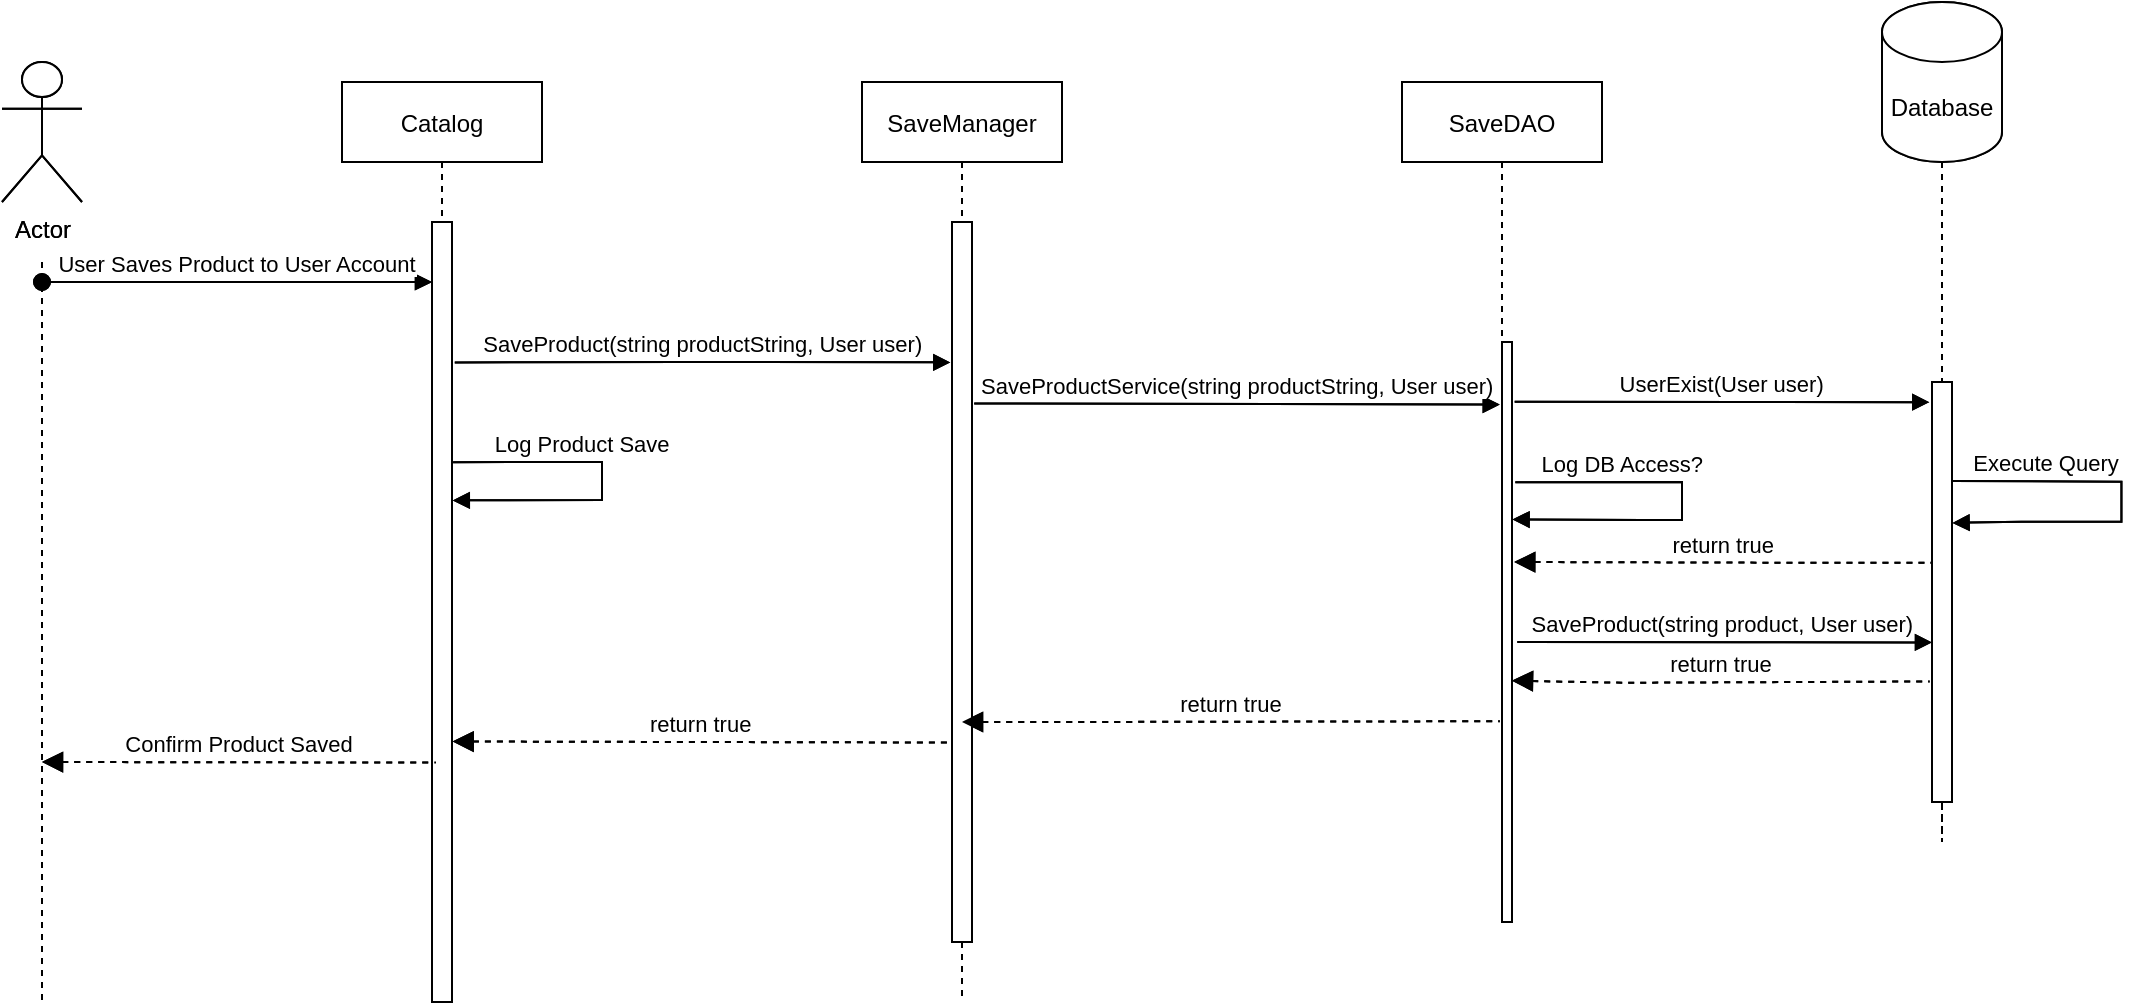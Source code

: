 <mxfile version="14.5.1" type="device" pages="2"><diagram id="v_J-Bb-Z0QSCmKkFkCC1" name="Version 1"><mxGraphModel dx="1024" dy="571" grid="1" gridSize="10" guides="1" tooltips="1" connect="1" arrows="1" fold="1" page="1" pageScale="1" pageWidth="850" pageHeight="1100" math="0" shadow="0"><root><mxCell id="X9KqBXGUeROAEQmSyv1p-0"/><mxCell id="X9KqBXGUeROAEQmSyv1p-1" parent="X9KqBXGUeROAEQmSyv1p-0"/><mxCell id="_4w80u86WEWLQpYJ4tpN-0" value="Catalog" style="shape=umlLifeline;perimeter=lifelinePerimeter;container=1;collapsible=0;recursiveResize=0;rounded=0;shadow=0;strokeWidth=1;" parent="X9KqBXGUeROAEQmSyv1p-1" vertex="1"><mxGeometry x="190" y="80" width="100" height="460" as="geometry"/></mxCell><mxCell id="_4w80u86WEWLQpYJ4tpN-1" value="" style="points=[];perimeter=orthogonalPerimeter;rounded=0;shadow=0;strokeWidth=1;" parent="_4w80u86WEWLQpYJ4tpN-0" vertex="1"><mxGeometry x="45" y="70" width="10" height="390" as="geometry"/></mxCell><mxCell id="_4w80u86WEWLQpYJ4tpN-2" value="User Saves Product to User Account" style="verticalAlign=bottom;startArrow=oval;endArrow=block;startSize=8;shadow=0;strokeWidth=1;" parent="_4w80u86WEWLQpYJ4tpN-0" target="_4w80u86WEWLQpYJ4tpN-1" edge="1"><mxGeometry relative="1" as="geometry"><mxPoint x="-150" y="100" as="sourcePoint"/></mxGeometry></mxCell><mxCell id="_4w80u86WEWLQpYJ4tpN-4" value="SaveManager" style="shape=umlLifeline;perimeter=lifelinePerimeter;container=1;collapsible=0;recursiveResize=0;rounded=0;shadow=0;strokeWidth=1;" parent="X9KqBXGUeROAEQmSyv1p-1" vertex="1"><mxGeometry x="450" y="80" width="100" height="460" as="geometry"/></mxCell><mxCell id="_4w80u86WEWLQpYJ4tpN-5" value="" style="points=[];perimeter=orthogonalPerimeter;rounded=0;shadow=0;strokeWidth=1;" parent="_4w80u86WEWLQpYJ4tpN-4" vertex="1"><mxGeometry x="45" y="70" width="10" height="360" as="geometry"/></mxCell><mxCell id="_4w80u86WEWLQpYJ4tpN-6" style="edgeStyle=orthogonalEdgeStyle;rounded=0;orthogonalLoop=1;jettySize=auto;html=1;endArrow=none;endFill=0;dashed=1;" parent="X9KqBXGUeROAEQmSyv1p-1" edge="1"><mxGeometry relative="1" as="geometry"><mxPoint x="40.0" y="540" as="targetPoint"/><mxPoint x="40.0" y="170.0" as="sourcePoint"/><Array as="points"><mxPoint x="40" y="200"/></Array></mxGeometry></mxCell><mxCell id="_4w80u86WEWLQpYJ4tpN-7" value="Actor" style="shape=umlActor;verticalLabelPosition=bottom;verticalAlign=top;html=1;outlineConnect=0;" parent="X9KqBXGUeROAEQmSyv1p-1" vertex="1"><mxGeometry x="20" y="70" width="40" height="70" as="geometry"/></mxCell><mxCell id="_4w80u86WEWLQpYJ4tpN-8" value="SaveProduct(string productString, User user)" style="verticalAlign=bottom;startArrow=none;endArrow=block;startSize=8;shadow=0;strokeWidth=1;startFill=0;exitX=1.139;exitY=0.18;exitDx=0;exitDy=0;exitPerimeter=0;entryX=-0.083;entryY=0.195;entryDx=0;entryDy=0;entryPerimeter=0;" parent="X9KqBXGUeROAEQmSyv1p-1" source="_4w80u86WEWLQpYJ4tpN-1" target="_4w80u86WEWLQpYJ4tpN-5" edge="1"><mxGeometry relative="1" as="geometry"><mxPoint x="260" y="220" as="sourcePoint"/><mxPoint x="500" y="192" as="targetPoint"/><Array as="points"><mxPoint x="370" y="220"/></Array></mxGeometry></mxCell><mxCell id="_4w80u86WEWLQpYJ4tpN-9" value="SaveDAO" style="shape=umlLifeline;perimeter=lifelinePerimeter;container=1;collapsible=0;recursiveResize=0;rounded=0;shadow=0;strokeWidth=1;size=40;" parent="X9KqBXGUeROAEQmSyv1p-1" vertex="1"><mxGeometry x="720" y="80" width="100" height="420" as="geometry"/></mxCell><mxCell id="_4w80u86WEWLQpYJ4tpN-10" value="" style="points=[];perimeter=orthogonalPerimeter;rounded=0;shadow=0;strokeWidth=1;" parent="_4w80u86WEWLQpYJ4tpN-9" vertex="1"><mxGeometry x="50" y="130" width="5" height="290" as="geometry"/></mxCell><mxCell id="_4w80u86WEWLQpYJ4tpN-11" value="Log DB Access?" style="verticalAlign=bottom;startArrow=none;endArrow=block;startSize=8;shadow=0;strokeWidth=1;startFill=0;rounded=0;entryX=1.056;entryY=0.306;entryDx=0;entryDy=0;entryPerimeter=0;exitX=1.333;exitY=0.242;exitDx=0;exitDy=0;exitPerimeter=0;" parent="_4w80u86WEWLQpYJ4tpN-9" source="_4w80u86WEWLQpYJ4tpN-10" target="_4w80u86WEWLQpYJ4tpN-10" edge="1"><mxGeometry x="-0.43" relative="1" as="geometry"><mxPoint x="60" y="190" as="sourcePoint"/><mxPoint x="70" y="210" as="targetPoint"/><Array as="points"><mxPoint x="140" y="200"/><mxPoint x="140" y="219"/><mxPoint x="120" y="219"/></Array><mxPoint as="offset"/></mxGeometry></mxCell><mxCell id="_4w80u86WEWLQpYJ4tpN-12" value="Database" style="shape=cylinder3;whiteSpace=wrap;html=1;boundedLbl=1;backgroundOutline=1;size=15;" parent="X9KqBXGUeROAEQmSyv1p-1" vertex="1"><mxGeometry x="960" y="40" width="60" height="80" as="geometry"/></mxCell><mxCell id="_4w80u86WEWLQpYJ4tpN-13" value="SaveProductService(string productString, User user)" style="verticalAlign=bottom;startArrow=none;endArrow=block;startSize=8;shadow=0;strokeWidth=1;startFill=0;exitX=1.111;exitY=0.252;exitDx=0;exitDy=0;exitPerimeter=0;entryX=0.489;entryY=0.384;entryDx=0;entryDy=0;entryPerimeter=0;" parent="X9KqBXGUeROAEQmSyv1p-1" source="_4w80u86WEWLQpYJ4tpN-5" target="_4w80u86WEWLQpYJ4tpN-9" edge="1"><mxGeometry relative="1" as="geometry"><mxPoint x="530" y="220" as="sourcePoint"/><mxPoint x="690" y="299" as="targetPoint"/><Array as="points"/></mxGeometry></mxCell><mxCell id="_4w80u86WEWLQpYJ4tpN-14" style="edgeStyle=orthogonalEdgeStyle;rounded=0;orthogonalLoop=1;jettySize=auto;html=1;dashed=1;startArrow=none;startFill=0;endArrow=none;endFill=0;" parent="X9KqBXGUeROAEQmSyv1p-1" source="_4w80u86WEWLQpYJ4tpN-16" edge="1"><mxGeometry relative="1" as="geometry"><mxPoint x="990" y="430.0" as="targetPoint"/><mxPoint x="990.0" y="155" as="sourcePoint"/></mxGeometry></mxCell><mxCell id="_4w80u86WEWLQpYJ4tpN-15" value="UserExist(User user)" style="verticalAlign=bottom;startArrow=none;endArrow=block;startSize=8;shadow=0;strokeWidth=1;startFill=0;exitX=1.267;exitY=0.103;exitDx=0;exitDy=0;exitPerimeter=0;entryX=-0.133;entryY=0.048;entryDx=0;entryDy=0;entryPerimeter=0;" parent="X9KqBXGUeROAEQmSyv1p-1" source="_4w80u86WEWLQpYJ4tpN-10" target="_4w80u86WEWLQpYJ4tpN-16" edge="1"><mxGeometry relative="1" as="geometry"><mxPoint x="780" y="240" as="sourcePoint"/><mxPoint x="985" y="320" as="targetPoint"/><Array as="points"><mxPoint x="900" y="240"/></Array></mxGeometry></mxCell><mxCell id="_4w80u86WEWLQpYJ4tpN-16" value="" style="points=[];perimeter=orthogonalPerimeter;rounded=0;shadow=0;strokeWidth=1;" parent="X9KqBXGUeROAEQmSyv1p-1" vertex="1"><mxGeometry x="985" y="230" width="10" height="210" as="geometry"/></mxCell><mxCell id="_4w80u86WEWLQpYJ4tpN-17" style="edgeStyle=orthogonalEdgeStyle;rounded=0;orthogonalLoop=1;jettySize=auto;html=1;dashed=1;startArrow=none;startFill=0;endArrow=none;endFill=0;" parent="X9KqBXGUeROAEQmSyv1p-1" source="_4w80u86WEWLQpYJ4tpN-12" target="_4w80u86WEWLQpYJ4tpN-16" edge="1"><mxGeometry relative="1" as="geometry"><mxPoint x="990" y="430" as="targetPoint"/><mxPoint x="990" y="120" as="sourcePoint"/></mxGeometry></mxCell><mxCell id="_4w80u86WEWLQpYJ4tpN-18" value="return true" style="verticalAlign=bottom;startArrow=block;endArrow=none;startSize=8;shadow=0;strokeWidth=1;startFill=1;endFill=0;dashed=1;entryX=0.489;entryY=0.761;entryDx=0;entryDy=0;entryPerimeter=0;" parent="X9KqBXGUeROAEQmSyv1p-1" source="_4w80u86WEWLQpYJ4tpN-4" target="_4w80u86WEWLQpYJ4tpN-9" edge="1"><mxGeometry relative="1" as="geometry"><mxPoint x="520" y="380" as="sourcePoint"/><mxPoint x="688.89" y="380.4" as="targetPoint"/><Array as="points"><mxPoint x="550" y="400"/></Array></mxGeometry></mxCell><mxCell id="_4w80u86WEWLQpYJ4tpN-19" value="return true" style="verticalAlign=bottom;startArrow=block;endArrow=none;startSize=8;shadow=0;strokeWidth=1;startFill=1;endFill=0;dashed=1;entryX=-0.133;entryY=0.723;entryDx=0;entryDy=0;entryPerimeter=0;exitX=1.033;exitY=0.666;exitDx=0;exitDy=0;exitPerimeter=0;" parent="X9KqBXGUeROAEQmSyv1p-1" source="_4w80u86WEWLQpYJ4tpN-1" target="_4w80u86WEWLQpYJ4tpN-5" edge="1"><mxGeometry relative="1" as="geometry"><mxPoint x="250" y="410.0" as="sourcePoint"/><mxPoint x="457" y="410.3" as="targetPoint"/></mxGeometry></mxCell><mxCell id="_4w80u86WEWLQpYJ4tpN-20" value="Confirm Product Saved" style="verticalAlign=bottom;startArrow=block;endArrow=none;startSize=8;shadow=0;strokeWidth=1;startFill=1;entryX=-0.067;entryY=0.652;entryDx=0;entryDy=0;entryPerimeter=0;endFill=0;dashed=1;" parent="X9KqBXGUeROAEQmSyv1p-1" edge="1"><mxGeometry relative="1" as="geometry"><mxPoint x="40.0" y="420.0" as="sourcePoint"/><mxPoint x="237" y="420.3" as="targetPoint"/></mxGeometry></mxCell><mxCell id="_4w80u86WEWLQpYJ4tpN-21" value="return true" style="verticalAlign=bottom;startArrow=block;endArrow=none;startSize=8;shadow=0;strokeWidth=1;startFill=1;exitX=1;exitY=0.548;exitDx=0;exitDy=0;exitPerimeter=0;entryX=-0.111;entryY=0.75;entryDx=0;entryDy=0;entryPerimeter=0;endFill=0;dashed=1;" parent="X9KqBXGUeROAEQmSyv1p-1" edge="1"><mxGeometry relative="1" as="geometry"><mxPoint x="776.11" y="320.0" as="sourcePoint"/><mxPoint x="985.0" y="320.4" as="targetPoint"/><Array as="points"><mxPoint x="931.11" y="320.4"/></Array></mxGeometry></mxCell><mxCell id="_4w80u86WEWLQpYJ4tpN-22" value="Execute Query" style="verticalAlign=bottom;startArrow=none;endArrow=block;startSize=8;shadow=0;strokeWidth=1;startFill=0;rounded=0;exitX=1.056;exitY=0.206;exitDx=0;exitDy=0;exitPerimeter=0;entryX=1.111;entryY=0.278;entryDx=0;entryDy=0;entryPerimeter=0;" parent="X9KqBXGUeROAEQmSyv1p-1" edge="1"><mxGeometry x="-0.502" relative="1" as="geometry"><mxPoint x="995.0" y="279.56" as="sourcePoint"/><mxPoint x="995.275" y="300.44" as="targetPoint"/><Array as="points"><mxPoint x="1079.72" y="279.82"/><mxPoint x="1079.72" y="299.82"/><mxPoint x="1029.72" y="299.82"/></Array><mxPoint as="offset"/></mxGeometry></mxCell><mxCell id="_4w80u86WEWLQpYJ4tpN-23" value="Log Product Save" style="verticalAlign=bottom;startArrow=none;endArrow=block;startSize=8;shadow=0;strokeWidth=1;startFill=0;rounded=0;exitX=1.056;exitY=0.231;exitDx=0;exitDy=0;exitPerimeter=0;entryX=1.04;entryY=0.28;entryDx=0;entryDy=0;entryPerimeter=0;" parent="X9KqBXGUeROAEQmSyv1p-1" edge="1"><mxGeometry x="-0.233" relative="1" as="geometry"><mxPoint x="245.56" y="270.09" as="sourcePoint"/><mxPoint x="245.4" y="289.2" as="targetPoint"/><Array as="points"><mxPoint x="300" y="270"/><mxPoint x="320" y="270"/><mxPoint x="320" y="289"/></Array><mxPoint as="offset"/></mxGeometry></mxCell><mxCell id="_4w80u86WEWLQpYJ4tpN-25" value="SaveProduct(string product, User user)" style="verticalAlign=bottom;startArrow=none;endArrow=block;startSize=8;shadow=0;strokeWidth=1;startFill=0;exitX=1.267;exitY=0.103;exitDx=0;exitDy=0;exitPerimeter=0;entryX=-0.133;entryY=0.048;entryDx=0;entryDy=0;entryPerimeter=0;" parent="X9KqBXGUeROAEQmSyv1p-1" edge="1"><mxGeometry x="-0.013" relative="1" as="geometry"><mxPoint x="777.665" y="360.0" as="sourcePoint"/><mxPoint x="985.0" y="360.21" as="targetPoint"/><Array as="points"><mxPoint x="901.33" y="360.13"/></Array><mxPoint as="offset"/></mxGeometry></mxCell><mxCell id="_4w80u86WEWLQpYJ4tpN-27" value="return true" style="verticalAlign=bottom;startArrow=block;endArrow=none;startSize=8;shadow=0;strokeWidth=1;startFill=1;endFill=0;dashed=1;entryX=-0.117;entryY=0.713;entryDx=0;entryDy=0;entryPerimeter=0;exitX=1;exitY=0.584;exitDx=0;exitDy=0;exitPerimeter=0;" parent="X9KqBXGUeROAEQmSyv1p-1" source="_4w80u86WEWLQpYJ4tpN-10" target="_4w80u86WEWLQpYJ4tpN-16" edge="1"><mxGeometry relative="1" as="geometry"><mxPoint x="780.0" y="380.38" as="sourcePoint"/><mxPoint x="1049.09" y="380" as="targetPoint"/><Array as="points"><mxPoint x="830.19" y="380.38"/></Array></mxGeometry></mxCell><mxCell id="u9DF0YURzBTGSp5PZ7Kd-0" value="Catalog" style="shape=umlLifeline;perimeter=lifelinePerimeter;container=1;collapsible=0;recursiveResize=0;rounded=0;shadow=0;strokeWidth=1;" vertex="1" parent="X9KqBXGUeROAEQmSyv1p-1"><mxGeometry x="190" y="80" width="100" height="460" as="geometry"/></mxCell><mxCell id="u9DF0YURzBTGSp5PZ7Kd-1" value="" style="points=[];perimeter=orthogonalPerimeter;rounded=0;shadow=0;strokeWidth=1;" vertex="1" parent="u9DF0YURzBTGSp5PZ7Kd-0"><mxGeometry x="45" y="70" width="10" height="390" as="geometry"/></mxCell><mxCell id="u9DF0YURzBTGSp5PZ7Kd-2" value="User Saves Product to User Account" style="verticalAlign=bottom;startArrow=oval;endArrow=block;startSize=8;shadow=0;strokeWidth=1;" edge="1" parent="u9DF0YURzBTGSp5PZ7Kd-0" target="u9DF0YURzBTGSp5PZ7Kd-1"><mxGeometry relative="1" as="geometry"><mxPoint x="-150" y="100" as="sourcePoint"/></mxGeometry></mxCell><mxCell id="u9DF0YURzBTGSp5PZ7Kd-3" value="SaveManager" style="shape=umlLifeline;perimeter=lifelinePerimeter;container=1;collapsible=0;recursiveResize=0;rounded=0;shadow=0;strokeWidth=1;" vertex="1" parent="X9KqBXGUeROAEQmSyv1p-1"><mxGeometry x="450" y="80" width="100" height="460" as="geometry"/></mxCell><mxCell id="u9DF0YURzBTGSp5PZ7Kd-4" value="" style="points=[];perimeter=orthogonalPerimeter;rounded=0;shadow=0;strokeWidth=1;" vertex="1" parent="u9DF0YURzBTGSp5PZ7Kd-3"><mxGeometry x="45" y="70" width="10" height="360" as="geometry"/></mxCell><mxCell id="u9DF0YURzBTGSp5PZ7Kd-5" style="edgeStyle=orthogonalEdgeStyle;rounded=0;orthogonalLoop=1;jettySize=auto;html=1;endArrow=none;endFill=0;dashed=1;" edge="1" parent="X9KqBXGUeROAEQmSyv1p-1"><mxGeometry relative="1" as="geometry"><mxPoint x="40" y="540" as="targetPoint"/><mxPoint x="40" y="170.0" as="sourcePoint"/><Array as="points"><mxPoint x="40" y="200"/></Array></mxGeometry></mxCell><mxCell id="u9DF0YURzBTGSp5PZ7Kd-6" value="Actor" style="shape=umlActor;verticalLabelPosition=bottom;verticalAlign=top;html=1;outlineConnect=0;" vertex="1" parent="X9KqBXGUeROAEQmSyv1p-1"><mxGeometry x="20" y="70" width="40" height="70" as="geometry"/></mxCell><mxCell id="u9DF0YURzBTGSp5PZ7Kd-7" value="SaveProduct(string productString, User user)" style="verticalAlign=bottom;startArrow=none;endArrow=block;startSize=8;shadow=0;strokeWidth=1;startFill=0;exitX=1.139;exitY=0.18;exitDx=0;exitDy=0;exitPerimeter=0;entryX=-0.083;entryY=0.195;entryDx=0;entryDy=0;entryPerimeter=0;" edge="1" parent="X9KqBXGUeROAEQmSyv1p-1" source="u9DF0YURzBTGSp5PZ7Kd-1" target="u9DF0YURzBTGSp5PZ7Kd-4"><mxGeometry relative="1" as="geometry"><mxPoint x="260" y="220" as="sourcePoint"/><mxPoint x="500" y="192" as="targetPoint"/><Array as="points"><mxPoint x="370" y="220"/></Array></mxGeometry></mxCell><mxCell id="u9DF0YURzBTGSp5PZ7Kd-8" value="SaveDAO" style="shape=umlLifeline;perimeter=lifelinePerimeter;container=1;collapsible=0;recursiveResize=0;rounded=0;shadow=0;strokeWidth=1;size=40;" vertex="1" parent="X9KqBXGUeROAEQmSyv1p-1"><mxGeometry x="720" y="80" width="100" height="420" as="geometry"/></mxCell><mxCell id="u9DF0YURzBTGSp5PZ7Kd-9" value="" style="points=[];perimeter=orthogonalPerimeter;rounded=0;shadow=0;strokeWidth=1;" vertex="1" parent="u9DF0YURzBTGSp5PZ7Kd-8"><mxGeometry x="50" y="130" width="5" height="290" as="geometry"/></mxCell><mxCell id="u9DF0YURzBTGSp5PZ7Kd-10" value="Log DB Access?" style="verticalAlign=bottom;startArrow=none;endArrow=block;startSize=8;shadow=0;strokeWidth=1;startFill=0;rounded=0;entryX=1.056;entryY=0.306;entryDx=0;entryDy=0;entryPerimeter=0;exitX=1.333;exitY=0.242;exitDx=0;exitDy=0;exitPerimeter=0;" edge="1" parent="u9DF0YURzBTGSp5PZ7Kd-8" source="u9DF0YURzBTGSp5PZ7Kd-9" target="u9DF0YURzBTGSp5PZ7Kd-9"><mxGeometry x="-0.43" relative="1" as="geometry"><mxPoint x="60" y="190" as="sourcePoint"/><mxPoint x="70" y="210" as="targetPoint"/><Array as="points"><mxPoint x="140" y="200"/><mxPoint x="140" y="219"/><mxPoint x="120" y="219"/></Array><mxPoint as="offset"/></mxGeometry></mxCell><mxCell id="u9DF0YURzBTGSp5PZ7Kd-11" value="Database" style="shape=cylinder3;whiteSpace=wrap;html=1;boundedLbl=1;backgroundOutline=1;size=15;" vertex="1" parent="X9KqBXGUeROAEQmSyv1p-1"><mxGeometry x="960" y="40" width="60" height="80" as="geometry"/></mxCell><mxCell id="u9DF0YURzBTGSp5PZ7Kd-12" value="SaveProductService(string productString, User user)" style="verticalAlign=bottom;startArrow=none;endArrow=block;startSize=8;shadow=0;strokeWidth=1;startFill=0;exitX=1.111;exitY=0.252;exitDx=0;exitDy=0;exitPerimeter=0;entryX=0.489;entryY=0.384;entryDx=0;entryDy=0;entryPerimeter=0;" edge="1" parent="X9KqBXGUeROAEQmSyv1p-1" source="u9DF0YURzBTGSp5PZ7Kd-4" target="u9DF0YURzBTGSp5PZ7Kd-8"><mxGeometry relative="1" as="geometry"><mxPoint x="530" y="220" as="sourcePoint"/><mxPoint x="690" y="299" as="targetPoint"/><Array as="points"/></mxGeometry></mxCell><mxCell id="u9DF0YURzBTGSp5PZ7Kd-13" style="edgeStyle=orthogonalEdgeStyle;rounded=0;orthogonalLoop=1;jettySize=auto;html=1;dashed=1;startArrow=none;startFill=0;endArrow=none;endFill=0;" edge="1" parent="X9KqBXGUeROAEQmSyv1p-1" source="u9DF0YURzBTGSp5PZ7Kd-15"><mxGeometry relative="1" as="geometry"><mxPoint x="990" y="430.0" as="targetPoint"/><mxPoint x="990.0" y="155" as="sourcePoint"/></mxGeometry></mxCell><mxCell id="u9DF0YURzBTGSp5PZ7Kd-14" value="UserExist(User user)" style="verticalAlign=bottom;startArrow=none;endArrow=block;startSize=8;shadow=0;strokeWidth=1;startFill=0;exitX=1.267;exitY=0.103;exitDx=0;exitDy=0;exitPerimeter=0;entryX=-0.133;entryY=0.048;entryDx=0;entryDy=0;entryPerimeter=0;" edge="1" parent="X9KqBXGUeROAEQmSyv1p-1" source="u9DF0YURzBTGSp5PZ7Kd-9" target="u9DF0YURzBTGSp5PZ7Kd-15"><mxGeometry relative="1" as="geometry"><mxPoint x="780" y="240" as="sourcePoint"/><mxPoint x="985" y="320" as="targetPoint"/><Array as="points"><mxPoint x="900" y="240"/></Array></mxGeometry></mxCell><mxCell id="u9DF0YURzBTGSp5PZ7Kd-15" value="" style="points=[];perimeter=orthogonalPerimeter;rounded=0;shadow=0;strokeWidth=1;" vertex="1" parent="X9KqBXGUeROAEQmSyv1p-1"><mxGeometry x="985" y="230" width="10" height="210" as="geometry"/></mxCell><mxCell id="u9DF0YURzBTGSp5PZ7Kd-16" style="edgeStyle=orthogonalEdgeStyle;rounded=0;orthogonalLoop=1;jettySize=auto;html=1;dashed=1;startArrow=none;startFill=0;endArrow=none;endFill=0;" edge="1" parent="X9KqBXGUeROAEQmSyv1p-1" source="u9DF0YURzBTGSp5PZ7Kd-11" target="u9DF0YURzBTGSp5PZ7Kd-15"><mxGeometry relative="1" as="geometry"><mxPoint x="990" y="430" as="targetPoint"/><mxPoint x="990" y="120" as="sourcePoint"/></mxGeometry></mxCell><mxCell id="u9DF0YURzBTGSp5PZ7Kd-17" value="return true" style="verticalAlign=bottom;startArrow=block;endArrow=none;startSize=8;shadow=0;strokeWidth=1;startFill=1;endFill=0;dashed=1;entryX=0.489;entryY=0.761;entryDx=0;entryDy=0;entryPerimeter=0;" edge="1" parent="X9KqBXGUeROAEQmSyv1p-1" source="u9DF0YURzBTGSp5PZ7Kd-3" target="u9DF0YURzBTGSp5PZ7Kd-8"><mxGeometry relative="1" as="geometry"><mxPoint x="520" y="380" as="sourcePoint"/><mxPoint x="688.89" y="380.4" as="targetPoint"/><Array as="points"><mxPoint x="550" y="400"/></Array></mxGeometry></mxCell><mxCell id="u9DF0YURzBTGSp5PZ7Kd-18" value="return true" style="verticalAlign=bottom;startArrow=block;endArrow=none;startSize=8;shadow=0;strokeWidth=1;startFill=1;endFill=0;dashed=1;entryX=-0.133;entryY=0.723;entryDx=0;entryDy=0;entryPerimeter=0;exitX=1.033;exitY=0.666;exitDx=0;exitDy=0;exitPerimeter=0;" edge="1" parent="X9KqBXGUeROAEQmSyv1p-1" source="u9DF0YURzBTGSp5PZ7Kd-1" target="u9DF0YURzBTGSp5PZ7Kd-4"><mxGeometry relative="1" as="geometry"><mxPoint x="250" y="410.0" as="sourcePoint"/><mxPoint x="457" y="410.3" as="targetPoint"/></mxGeometry></mxCell><mxCell id="u9DF0YURzBTGSp5PZ7Kd-19" value="Confirm Product Saved" style="verticalAlign=bottom;startArrow=block;endArrow=none;startSize=8;shadow=0;strokeWidth=1;startFill=1;entryX=-0.067;entryY=0.652;entryDx=0;entryDy=0;entryPerimeter=0;endFill=0;dashed=1;" edge="1" parent="X9KqBXGUeROAEQmSyv1p-1"><mxGeometry relative="1" as="geometry"><mxPoint x="40" y="420.0" as="sourcePoint"/><mxPoint x="237" y="420.3" as="targetPoint"/></mxGeometry></mxCell><mxCell id="u9DF0YURzBTGSp5PZ7Kd-20" value="return true" style="verticalAlign=bottom;startArrow=block;endArrow=none;startSize=8;shadow=0;strokeWidth=1;startFill=1;exitX=1;exitY=0.548;exitDx=0;exitDy=0;exitPerimeter=0;entryX=-0.111;entryY=0.75;entryDx=0;entryDy=0;entryPerimeter=0;endFill=0;dashed=1;" edge="1" parent="X9KqBXGUeROAEQmSyv1p-1"><mxGeometry relative="1" as="geometry"><mxPoint x="776.11" y="320.0" as="sourcePoint"/><mxPoint x="985.0" y="320.4" as="targetPoint"/><Array as="points"><mxPoint x="931.11" y="320.4"/></Array></mxGeometry></mxCell><mxCell id="u9DF0YURzBTGSp5PZ7Kd-21" value="Execute Query" style="verticalAlign=bottom;startArrow=none;endArrow=block;startSize=8;shadow=0;strokeWidth=1;startFill=0;rounded=0;exitX=1.056;exitY=0.206;exitDx=0;exitDy=0;exitPerimeter=0;entryX=1.111;entryY=0.278;entryDx=0;entryDy=0;entryPerimeter=0;" edge="1" parent="X9KqBXGUeROAEQmSyv1p-1"><mxGeometry x="-0.502" relative="1" as="geometry"><mxPoint x="995.0" y="279.56" as="sourcePoint"/><mxPoint x="995.275" y="300.44" as="targetPoint"/><Array as="points"><mxPoint x="1079.72" y="279.82"/><mxPoint x="1079.72" y="299.82"/><mxPoint x="1029.72" y="299.82"/></Array><mxPoint as="offset"/></mxGeometry></mxCell><mxCell id="u9DF0YURzBTGSp5PZ7Kd-22" value="Log Product Save" style="verticalAlign=bottom;startArrow=none;endArrow=block;startSize=8;shadow=0;strokeWidth=1;startFill=0;rounded=0;exitX=1.056;exitY=0.231;exitDx=0;exitDy=0;exitPerimeter=0;entryX=1.04;entryY=0.28;entryDx=0;entryDy=0;entryPerimeter=0;" edge="1" parent="X9KqBXGUeROAEQmSyv1p-1"><mxGeometry x="-0.233" relative="1" as="geometry"><mxPoint x="245.56" y="270.09" as="sourcePoint"/><mxPoint x="245.4" y="289.2" as="targetPoint"/><Array as="points"><mxPoint x="300" y="270"/><mxPoint x="320" y="270"/><mxPoint x="320" y="289"/></Array><mxPoint as="offset"/></mxGeometry></mxCell><mxCell id="u9DF0YURzBTGSp5PZ7Kd-23" value="SaveProduct(string product, User user)" style="verticalAlign=bottom;startArrow=none;endArrow=block;startSize=8;shadow=0;strokeWidth=1;startFill=0;exitX=1.267;exitY=0.103;exitDx=0;exitDy=0;exitPerimeter=0;entryX=-0.133;entryY=0.048;entryDx=0;entryDy=0;entryPerimeter=0;" edge="1" parent="X9KqBXGUeROAEQmSyv1p-1"><mxGeometry x="-0.013" relative="1" as="geometry"><mxPoint x="777.665" y="360.0" as="sourcePoint"/><mxPoint x="985" y="360.21" as="targetPoint"/><Array as="points"><mxPoint x="901.33" y="360.13"/></Array><mxPoint as="offset"/></mxGeometry></mxCell><mxCell id="u9DF0YURzBTGSp5PZ7Kd-24" value="return true" style="verticalAlign=bottom;startArrow=block;endArrow=none;startSize=8;shadow=0;strokeWidth=1;startFill=1;endFill=0;dashed=1;entryX=-0.117;entryY=0.713;entryDx=0;entryDy=0;entryPerimeter=0;exitX=1;exitY=0.584;exitDx=0;exitDy=0;exitPerimeter=0;" edge="1" parent="X9KqBXGUeROAEQmSyv1p-1" source="u9DF0YURzBTGSp5PZ7Kd-9" target="u9DF0YURzBTGSp5PZ7Kd-15"><mxGeometry relative="1" as="geometry"><mxPoint x="780.0" y="380.38" as="sourcePoint"/><mxPoint x="1049.09" y="380" as="targetPoint"/><Array as="points"><mxPoint x="830.19" y="380.38"/></Array></mxGeometry></mxCell></root></mxGraphModel></diagram><diagram name="Version 2" id="1Lzl1qPLwV3M6xC0e6O_"><mxGraphModel dx="1024" dy="571" grid="1" gridSize="10" guides="1" tooltips="1" connect="1" arrows="1" fold="1" page="1" pageScale="1" pageWidth="850" pageHeight="1100" math="0" shadow="0"><root><mxCell id="4PmwcF3fMV9IOREd1mRs-0"/><mxCell id="4PmwcF3fMV9IOREd1mRs-1" parent="4PmwcF3fMV9IOREd1mRs-0"/><mxCell id="4PmwcF3fMV9IOREd1mRs-2" value="Catalog" style="shape=umlLifeline;perimeter=lifelinePerimeter;container=1;collapsible=0;recursiveResize=0;rounded=0;shadow=0;strokeWidth=1;" vertex="1" parent="4PmwcF3fMV9IOREd1mRs-1"><mxGeometry x="190" y="80" width="100" height="460" as="geometry"/></mxCell><mxCell id="4PmwcF3fMV9IOREd1mRs-3" value="" style="points=[];perimeter=orthogonalPerimeter;rounded=0;shadow=0;strokeWidth=1;" vertex="1" parent="4PmwcF3fMV9IOREd1mRs-2"><mxGeometry x="45" y="70" width="10" height="390" as="geometry"/></mxCell><mxCell id="4PmwcF3fMV9IOREd1mRs-4" value="User Saves Product to User Account" style="verticalAlign=bottom;startArrow=oval;endArrow=block;startSize=8;shadow=0;strokeWidth=1;" edge="1" parent="4PmwcF3fMV9IOREd1mRs-2" target="4PmwcF3fMV9IOREd1mRs-3"><mxGeometry relative="1" as="geometry"><mxPoint x="-150" y="100" as="sourcePoint"/></mxGeometry></mxCell><mxCell id="4PmwcF3fMV9IOREd1mRs-5" value="SaveManager" style="shape=umlLifeline;perimeter=lifelinePerimeter;container=1;collapsible=0;recursiveResize=0;rounded=0;shadow=0;strokeWidth=1;" vertex="1" parent="4PmwcF3fMV9IOREd1mRs-1"><mxGeometry x="450" y="80" width="100" height="460" as="geometry"/></mxCell><mxCell id="4PmwcF3fMV9IOREd1mRs-6" value="" style="points=[];perimeter=orthogonalPerimeter;rounded=0;shadow=0;strokeWidth=1;" vertex="1" parent="4PmwcF3fMV9IOREd1mRs-5"><mxGeometry x="45" y="70" width="10" height="360" as="geometry"/></mxCell><mxCell id="4PmwcF3fMV9IOREd1mRs-7" style="edgeStyle=orthogonalEdgeStyle;rounded=0;orthogonalLoop=1;jettySize=auto;html=1;endArrow=none;endFill=0;dashed=1;" edge="1" parent="4PmwcF3fMV9IOREd1mRs-1"><mxGeometry relative="1" as="geometry"><mxPoint x="40.0" y="540" as="targetPoint"/><mxPoint x="40.0" y="170.0" as="sourcePoint"/><Array as="points"><mxPoint x="40" y="200"/></Array></mxGeometry></mxCell><mxCell id="4PmwcF3fMV9IOREd1mRs-8" value="Actor" style="shape=umlActor;verticalLabelPosition=bottom;verticalAlign=top;html=1;outlineConnect=0;" vertex="1" parent="4PmwcF3fMV9IOREd1mRs-1"><mxGeometry x="20" y="70" width="40" height="70" as="geometry"/></mxCell><mxCell id="4PmwcF3fMV9IOREd1mRs-9" value="SaveProduct(string productString, User user)" style="verticalAlign=bottom;startArrow=none;endArrow=block;startSize=8;shadow=0;strokeWidth=1;startFill=0;exitX=1.139;exitY=0.18;exitDx=0;exitDy=0;exitPerimeter=0;entryX=-0.083;entryY=0.195;entryDx=0;entryDy=0;entryPerimeter=0;" edge="1" parent="4PmwcF3fMV9IOREd1mRs-1" source="4PmwcF3fMV9IOREd1mRs-3" target="4PmwcF3fMV9IOREd1mRs-6"><mxGeometry relative="1" as="geometry"><mxPoint x="260" y="220" as="sourcePoint"/><mxPoint x="500" y="192" as="targetPoint"/><Array as="points"><mxPoint x="370" y="220"/></Array></mxGeometry></mxCell><mxCell id="4PmwcF3fMV9IOREd1mRs-10" value="SaveDAO" style="shape=umlLifeline;perimeter=lifelinePerimeter;container=1;collapsible=0;recursiveResize=0;rounded=0;shadow=0;strokeWidth=1;size=40;" vertex="1" parent="4PmwcF3fMV9IOREd1mRs-1"><mxGeometry x="720" y="80" width="100" height="420" as="geometry"/></mxCell><mxCell id="4PmwcF3fMV9IOREd1mRs-11" value="" style="points=[];perimeter=orthogonalPerimeter;rounded=0;shadow=0;strokeWidth=1;" vertex="1" parent="4PmwcF3fMV9IOREd1mRs-10"><mxGeometry x="50" y="130" width="5" height="290" as="geometry"/></mxCell><mxCell id="4PmwcF3fMV9IOREd1mRs-12" value="Log DB Access?" style="verticalAlign=bottom;startArrow=none;endArrow=block;startSize=8;shadow=0;strokeWidth=1;startFill=0;rounded=0;entryX=1.056;entryY=0.306;entryDx=0;entryDy=0;entryPerimeter=0;exitX=1.333;exitY=0.242;exitDx=0;exitDy=0;exitPerimeter=0;" edge="1" parent="4PmwcF3fMV9IOREd1mRs-10" source="4PmwcF3fMV9IOREd1mRs-11" target="4PmwcF3fMV9IOREd1mRs-11"><mxGeometry x="-0.43" relative="1" as="geometry"><mxPoint x="60" y="190" as="sourcePoint"/><mxPoint x="70" y="210" as="targetPoint"/><Array as="points"><mxPoint x="140" y="200"/><mxPoint x="140" y="219"/><mxPoint x="120" y="219"/></Array><mxPoint as="offset"/></mxGeometry></mxCell><mxCell id="4PmwcF3fMV9IOREd1mRs-13" value="Database" style="shape=cylinder3;whiteSpace=wrap;html=1;boundedLbl=1;backgroundOutline=1;size=15;" vertex="1" parent="4PmwcF3fMV9IOREd1mRs-1"><mxGeometry x="960" y="40" width="60" height="80" as="geometry"/></mxCell><mxCell id="4PmwcF3fMV9IOREd1mRs-14" value="SaveProductService(string productString, User user)" style="verticalAlign=bottom;startArrow=none;endArrow=block;startSize=8;shadow=0;strokeWidth=1;startFill=0;exitX=1.111;exitY=0.252;exitDx=0;exitDy=0;exitPerimeter=0;entryX=0.489;entryY=0.384;entryDx=0;entryDy=0;entryPerimeter=0;" edge="1" parent="4PmwcF3fMV9IOREd1mRs-1" source="4PmwcF3fMV9IOREd1mRs-6" target="4PmwcF3fMV9IOREd1mRs-10"><mxGeometry relative="1" as="geometry"><mxPoint x="530" y="220" as="sourcePoint"/><mxPoint x="690" y="299" as="targetPoint"/><Array as="points"/></mxGeometry></mxCell><mxCell id="4PmwcF3fMV9IOREd1mRs-15" style="edgeStyle=orthogonalEdgeStyle;rounded=0;orthogonalLoop=1;jettySize=auto;html=1;dashed=1;startArrow=none;startFill=0;endArrow=none;endFill=0;" edge="1" parent="4PmwcF3fMV9IOREd1mRs-1" source="4PmwcF3fMV9IOREd1mRs-17"><mxGeometry relative="1" as="geometry"><mxPoint x="990" y="430.0" as="targetPoint"/><mxPoint x="990.0" y="155" as="sourcePoint"/></mxGeometry></mxCell><mxCell id="4PmwcF3fMV9IOREd1mRs-16" value="UserExist(User user)" style="verticalAlign=bottom;startArrow=none;endArrow=block;startSize=8;shadow=0;strokeWidth=1;startFill=0;exitX=1.267;exitY=0.103;exitDx=0;exitDy=0;exitPerimeter=0;entryX=-0.133;entryY=0.048;entryDx=0;entryDy=0;entryPerimeter=0;" edge="1" parent="4PmwcF3fMV9IOREd1mRs-1" source="4PmwcF3fMV9IOREd1mRs-11" target="4PmwcF3fMV9IOREd1mRs-17"><mxGeometry relative="1" as="geometry"><mxPoint x="780" y="240" as="sourcePoint"/><mxPoint x="985" y="320" as="targetPoint"/><Array as="points"><mxPoint x="900" y="240"/></Array></mxGeometry></mxCell><mxCell id="4PmwcF3fMV9IOREd1mRs-17" value="" style="points=[];perimeter=orthogonalPerimeter;rounded=0;shadow=0;strokeWidth=1;" vertex="1" parent="4PmwcF3fMV9IOREd1mRs-1"><mxGeometry x="985" y="230" width="10" height="210" as="geometry"/></mxCell><mxCell id="4PmwcF3fMV9IOREd1mRs-18" style="edgeStyle=orthogonalEdgeStyle;rounded=0;orthogonalLoop=1;jettySize=auto;html=1;dashed=1;startArrow=none;startFill=0;endArrow=none;endFill=0;" edge="1" parent="4PmwcF3fMV9IOREd1mRs-1" source="4PmwcF3fMV9IOREd1mRs-13" target="4PmwcF3fMV9IOREd1mRs-17"><mxGeometry relative="1" as="geometry"><mxPoint x="990" y="430" as="targetPoint"/><mxPoint x="990" y="120" as="sourcePoint"/></mxGeometry></mxCell><mxCell id="4PmwcF3fMV9IOREd1mRs-19" value="return true" style="verticalAlign=bottom;startArrow=block;endArrow=none;startSize=8;shadow=0;strokeWidth=1;startFill=1;endFill=0;dashed=1;entryX=0.489;entryY=0.761;entryDx=0;entryDy=0;entryPerimeter=0;" edge="1" parent="4PmwcF3fMV9IOREd1mRs-1" source="4PmwcF3fMV9IOREd1mRs-5" target="4PmwcF3fMV9IOREd1mRs-10"><mxGeometry relative="1" as="geometry"><mxPoint x="520" y="380" as="sourcePoint"/><mxPoint x="688.89" y="380.4" as="targetPoint"/><Array as="points"><mxPoint x="550" y="400"/></Array></mxGeometry></mxCell><mxCell id="4PmwcF3fMV9IOREd1mRs-20" value="return true" style="verticalAlign=bottom;startArrow=block;endArrow=none;startSize=8;shadow=0;strokeWidth=1;startFill=1;endFill=0;dashed=1;entryX=-0.133;entryY=0.723;entryDx=0;entryDy=0;entryPerimeter=0;exitX=1.033;exitY=0.666;exitDx=0;exitDy=0;exitPerimeter=0;" edge="1" parent="4PmwcF3fMV9IOREd1mRs-1" source="4PmwcF3fMV9IOREd1mRs-3" target="4PmwcF3fMV9IOREd1mRs-6"><mxGeometry relative="1" as="geometry"><mxPoint x="250" y="410.0" as="sourcePoint"/><mxPoint x="457" y="410.3" as="targetPoint"/></mxGeometry></mxCell><mxCell id="4PmwcF3fMV9IOREd1mRs-21" value="Confirm Product Saved" style="verticalAlign=bottom;startArrow=block;endArrow=none;startSize=8;shadow=0;strokeWidth=1;startFill=1;entryX=-0.067;entryY=0.652;entryDx=0;entryDy=0;entryPerimeter=0;endFill=0;dashed=1;" edge="1" parent="4PmwcF3fMV9IOREd1mRs-1"><mxGeometry relative="1" as="geometry"><mxPoint x="40.0" y="420.0" as="sourcePoint"/><mxPoint x="237" y="420.3" as="targetPoint"/></mxGeometry></mxCell><mxCell id="4PmwcF3fMV9IOREd1mRs-22" value="return true" style="verticalAlign=bottom;startArrow=block;endArrow=none;startSize=8;shadow=0;strokeWidth=1;startFill=1;exitX=1;exitY=0.548;exitDx=0;exitDy=0;exitPerimeter=0;entryX=-0.111;entryY=0.75;entryDx=0;entryDy=0;entryPerimeter=0;endFill=0;dashed=1;" edge="1" parent="4PmwcF3fMV9IOREd1mRs-1"><mxGeometry relative="1" as="geometry"><mxPoint x="776.11" y="320.0" as="sourcePoint"/><mxPoint x="985.0" y="320.4" as="targetPoint"/><Array as="points"><mxPoint x="931.11" y="320.4"/></Array></mxGeometry></mxCell><mxCell id="4PmwcF3fMV9IOREd1mRs-23" value="Execute Query" style="verticalAlign=bottom;startArrow=none;endArrow=block;startSize=8;shadow=0;strokeWidth=1;startFill=0;rounded=0;exitX=1.056;exitY=0.206;exitDx=0;exitDy=0;exitPerimeter=0;entryX=1.111;entryY=0.278;entryDx=0;entryDy=0;entryPerimeter=0;" edge="1" parent="4PmwcF3fMV9IOREd1mRs-1"><mxGeometry x="-0.502" relative="1" as="geometry"><mxPoint x="995.0" y="279.56" as="sourcePoint"/><mxPoint x="995.275" y="300.44" as="targetPoint"/><Array as="points"><mxPoint x="1079.72" y="279.82"/><mxPoint x="1079.72" y="299.82"/><mxPoint x="1029.72" y="299.82"/></Array><mxPoint as="offset"/></mxGeometry></mxCell><mxCell id="4PmwcF3fMV9IOREd1mRs-24" value="Log Product Save" style="verticalAlign=bottom;startArrow=none;endArrow=block;startSize=8;shadow=0;strokeWidth=1;startFill=0;rounded=0;exitX=1.056;exitY=0.231;exitDx=0;exitDy=0;exitPerimeter=0;entryX=1.04;entryY=0.28;entryDx=0;entryDy=0;entryPerimeter=0;" edge="1" parent="4PmwcF3fMV9IOREd1mRs-1"><mxGeometry x="-0.233" relative="1" as="geometry"><mxPoint x="245.56" y="270.09" as="sourcePoint"/><mxPoint x="245.4" y="289.2" as="targetPoint"/><Array as="points"><mxPoint x="300" y="270"/><mxPoint x="320" y="270"/><mxPoint x="320" y="289"/></Array><mxPoint as="offset"/></mxGeometry></mxCell><mxCell id="4PmwcF3fMV9IOREd1mRs-25" value="SaveProduct(string product, User user)" style="verticalAlign=bottom;startArrow=none;endArrow=block;startSize=8;shadow=0;strokeWidth=1;startFill=0;exitX=1.267;exitY=0.103;exitDx=0;exitDy=0;exitPerimeter=0;entryX=-0.133;entryY=0.048;entryDx=0;entryDy=0;entryPerimeter=0;" edge="1" parent="4PmwcF3fMV9IOREd1mRs-1"><mxGeometry x="-0.013" relative="1" as="geometry"><mxPoint x="777.665" y="360.0" as="sourcePoint"/><mxPoint x="985.0" y="360.21" as="targetPoint"/><Array as="points"><mxPoint x="901.33" y="360.13"/></Array><mxPoint as="offset"/></mxGeometry></mxCell><mxCell id="4PmwcF3fMV9IOREd1mRs-26" value="return true" style="verticalAlign=bottom;startArrow=block;endArrow=none;startSize=8;shadow=0;strokeWidth=1;startFill=1;endFill=0;dashed=1;entryX=-0.117;entryY=0.713;entryDx=0;entryDy=0;entryPerimeter=0;exitX=1;exitY=0.584;exitDx=0;exitDy=0;exitPerimeter=0;" edge="1" parent="4PmwcF3fMV9IOREd1mRs-1" source="4PmwcF3fMV9IOREd1mRs-11" target="4PmwcF3fMV9IOREd1mRs-17"><mxGeometry relative="1" as="geometry"><mxPoint x="780.0" y="380.38" as="sourcePoint"/><mxPoint x="1049.09" y="380" as="targetPoint"/><Array as="points"><mxPoint x="830.19" y="380.38"/></Array></mxGeometry></mxCell><mxCell id="4PmwcF3fMV9IOREd1mRs-27" value="Catalog" style="shape=umlLifeline;perimeter=lifelinePerimeter;container=1;collapsible=0;recursiveResize=0;rounded=0;shadow=0;strokeWidth=1;" vertex="1" parent="4PmwcF3fMV9IOREd1mRs-1"><mxGeometry x="190" y="80" width="100" height="460" as="geometry"/></mxCell><mxCell id="4PmwcF3fMV9IOREd1mRs-28" value="" style="points=[];perimeter=orthogonalPerimeter;rounded=0;shadow=0;strokeWidth=1;" vertex="1" parent="4PmwcF3fMV9IOREd1mRs-27"><mxGeometry x="45" y="70" width="10" height="390" as="geometry"/></mxCell><mxCell id="4PmwcF3fMV9IOREd1mRs-29" value="User Saves Product to User Account" style="verticalAlign=bottom;startArrow=oval;endArrow=block;startSize=8;shadow=0;strokeWidth=1;" edge="1" parent="4PmwcF3fMV9IOREd1mRs-27" target="4PmwcF3fMV9IOREd1mRs-28"><mxGeometry relative="1" as="geometry"><mxPoint x="-150" y="100" as="sourcePoint"/></mxGeometry></mxCell><mxCell id="4PmwcF3fMV9IOREd1mRs-30" value="SaveManager" style="shape=umlLifeline;perimeter=lifelinePerimeter;container=1;collapsible=0;recursiveResize=0;rounded=0;shadow=0;strokeWidth=1;" vertex="1" parent="4PmwcF3fMV9IOREd1mRs-1"><mxGeometry x="450" y="80" width="100" height="460" as="geometry"/></mxCell><mxCell id="4PmwcF3fMV9IOREd1mRs-31" value="" style="points=[];perimeter=orthogonalPerimeter;rounded=0;shadow=0;strokeWidth=1;" vertex="1" parent="4PmwcF3fMV9IOREd1mRs-30"><mxGeometry x="45" y="70" width="10" height="360" as="geometry"/></mxCell><mxCell id="4PmwcF3fMV9IOREd1mRs-32" style="edgeStyle=orthogonalEdgeStyle;rounded=0;orthogonalLoop=1;jettySize=auto;html=1;endArrow=none;endFill=0;dashed=1;" edge="1" parent="4PmwcF3fMV9IOREd1mRs-1"><mxGeometry relative="1" as="geometry"><mxPoint x="40" y="540" as="targetPoint"/><mxPoint x="40" y="170.0" as="sourcePoint"/><Array as="points"><mxPoint x="40" y="200"/></Array></mxGeometry></mxCell><mxCell id="4PmwcF3fMV9IOREd1mRs-33" value="Actor" style="shape=umlActor;verticalLabelPosition=bottom;verticalAlign=top;html=1;outlineConnect=0;" vertex="1" parent="4PmwcF3fMV9IOREd1mRs-1"><mxGeometry x="20" y="70" width="40" height="70" as="geometry"/></mxCell><mxCell id="4PmwcF3fMV9IOREd1mRs-34" value="SaveProduct(string productString, User user)" style="verticalAlign=bottom;startArrow=none;endArrow=block;startSize=8;shadow=0;strokeWidth=1;startFill=0;exitX=1.139;exitY=0.18;exitDx=0;exitDy=0;exitPerimeter=0;entryX=-0.083;entryY=0.195;entryDx=0;entryDy=0;entryPerimeter=0;" edge="1" parent="4PmwcF3fMV9IOREd1mRs-1" source="4PmwcF3fMV9IOREd1mRs-28" target="4PmwcF3fMV9IOREd1mRs-31"><mxGeometry relative="1" as="geometry"><mxPoint x="260" y="220" as="sourcePoint"/><mxPoint x="500" y="192" as="targetPoint"/><Array as="points"><mxPoint x="370" y="220"/></Array></mxGeometry></mxCell><mxCell id="4PmwcF3fMV9IOREd1mRs-35" value="SaveDAO" style="shape=umlLifeline;perimeter=lifelinePerimeter;container=1;collapsible=0;recursiveResize=0;rounded=0;shadow=0;strokeWidth=1;size=40;" vertex="1" parent="4PmwcF3fMV9IOREd1mRs-1"><mxGeometry x="720" y="80" width="100" height="420" as="geometry"/></mxCell><mxCell id="4PmwcF3fMV9IOREd1mRs-36" value="" style="points=[];perimeter=orthogonalPerimeter;rounded=0;shadow=0;strokeWidth=1;" vertex="1" parent="4PmwcF3fMV9IOREd1mRs-35"><mxGeometry x="50" y="130" width="5" height="290" as="geometry"/></mxCell><mxCell id="4PmwcF3fMV9IOREd1mRs-37" value="Log DB Access?" style="verticalAlign=bottom;startArrow=none;endArrow=block;startSize=8;shadow=0;strokeWidth=1;startFill=0;rounded=0;entryX=1.056;entryY=0.306;entryDx=0;entryDy=0;entryPerimeter=0;exitX=1.333;exitY=0.242;exitDx=0;exitDy=0;exitPerimeter=0;" edge="1" parent="4PmwcF3fMV9IOREd1mRs-35" source="4PmwcF3fMV9IOREd1mRs-36" target="4PmwcF3fMV9IOREd1mRs-36"><mxGeometry x="-0.43" relative="1" as="geometry"><mxPoint x="60" y="190" as="sourcePoint"/><mxPoint x="70" y="210" as="targetPoint"/><Array as="points"><mxPoint x="140" y="200"/><mxPoint x="140" y="219"/><mxPoint x="120" y="219"/></Array><mxPoint as="offset"/></mxGeometry></mxCell><mxCell id="4PmwcF3fMV9IOREd1mRs-38" value="Database" style="shape=cylinder3;whiteSpace=wrap;html=1;boundedLbl=1;backgroundOutline=1;size=15;" vertex="1" parent="4PmwcF3fMV9IOREd1mRs-1"><mxGeometry x="960" y="40" width="60" height="80" as="geometry"/></mxCell><mxCell id="4PmwcF3fMV9IOREd1mRs-39" value="SaveProductService(string productString, User user)" style="verticalAlign=bottom;startArrow=none;endArrow=block;startSize=8;shadow=0;strokeWidth=1;startFill=0;exitX=1.111;exitY=0.252;exitDx=0;exitDy=0;exitPerimeter=0;entryX=0.489;entryY=0.384;entryDx=0;entryDy=0;entryPerimeter=0;" edge="1" parent="4PmwcF3fMV9IOREd1mRs-1" source="4PmwcF3fMV9IOREd1mRs-31" target="4PmwcF3fMV9IOREd1mRs-35"><mxGeometry relative="1" as="geometry"><mxPoint x="530" y="220" as="sourcePoint"/><mxPoint x="690" y="299" as="targetPoint"/><Array as="points"/></mxGeometry></mxCell><mxCell id="4PmwcF3fMV9IOREd1mRs-40" style="edgeStyle=orthogonalEdgeStyle;rounded=0;orthogonalLoop=1;jettySize=auto;html=1;dashed=1;startArrow=none;startFill=0;endArrow=none;endFill=0;" edge="1" parent="4PmwcF3fMV9IOREd1mRs-1" source="4PmwcF3fMV9IOREd1mRs-42"><mxGeometry relative="1" as="geometry"><mxPoint x="990" y="430.0" as="targetPoint"/><mxPoint x="990.0" y="155" as="sourcePoint"/></mxGeometry></mxCell><mxCell id="4PmwcF3fMV9IOREd1mRs-41" value="UserExist(User user)" style="verticalAlign=bottom;startArrow=none;endArrow=block;startSize=8;shadow=0;strokeWidth=1;startFill=0;exitX=1.267;exitY=0.103;exitDx=0;exitDy=0;exitPerimeter=0;entryX=-0.133;entryY=0.048;entryDx=0;entryDy=0;entryPerimeter=0;" edge="1" parent="4PmwcF3fMV9IOREd1mRs-1" source="4PmwcF3fMV9IOREd1mRs-36" target="4PmwcF3fMV9IOREd1mRs-42"><mxGeometry relative="1" as="geometry"><mxPoint x="780" y="240" as="sourcePoint"/><mxPoint x="985" y="320" as="targetPoint"/><Array as="points"><mxPoint x="900" y="240"/></Array></mxGeometry></mxCell><mxCell id="4PmwcF3fMV9IOREd1mRs-42" value="" style="points=[];perimeter=orthogonalPerimeter;rounded=0;shadow=0;strokeWidth=1;" vertex="1" parent="4PmwcF3fMV9IOREd1mRs-1"><mxGeometry x="985" y="230" width="10" height="210" as="geometry"/></mxCell><mxCell id="4PmwcF3fMV9IOREd1mRs-43" style="edgeStyle=orthogonalEdgeStyle;rounded=0;orthogonalLoop=1;jettySize=auto;html=1;dashed=1;startArrow=none;startFill=0;endArrow=none;endFill=0;" edge="1" parent="4PmwcF3fMV9IOREd1mRs-1" source="4PmwcF3fMV9IOREd1mRs-38" target="4PmwcF3fMV9IOREd1mRs-42"><mxGeometry relative="1" as="geometry"><mxPoint x="990" y="430" as="targetPoint"/><mxPoint x="990" y="120" as="sourcePoint"/></mxGeometry></mxCell><mxCell id="4PmwcF3fMV9IOREd1mRs-44" value="return true" style="verticalAlign=bottom;startArrow=block;endArrow=none;startSize=8;shadow=0;strokeWidth=1;startFill=1;endFill=0;dashed=1;entryX=0.489;entryY=0.761;entryDx=0;entryDy=0;entryPerimeter=0;" edge="1" parent="4PmwcF3fMV9IOREd1mRs-1" source="4PmwcF3fMV9IOREd1mRs-30" target="4PmwcF3fMV9IOREd1mRs-35"><mxGeometry relative="1" as="geometry"><mxPoint x="520" y="380" as="sourcePoint"/><mxPoint x="688.89" y="380.4" as="targetPoint"/><Array as="points"><mxPoint x="550" y="400"/></Array></mxGeometry></mxCell><mxCell id="4PmwcF3fMV9IOREd1mRs-45" value="return true" style="verticalAlign=bottom;startArrow=block;endArrow=none;startSize=8;shadow=0;strokeWidth=1;startFill=1;endFill=0;dashed=1;entryX=-0.133;entryY=0.723;entryDx=0;entryDy=0;entryPerimeter=0;exitX=1.033;exitY=0.666;exitDx=0;exitDy=0;exitPerimeter=0;" edge="1" parent="4PmwcF3fMV9IOREd1mRs-1" source="4PmwcF3fMV9IOREd1mRs-28" target="4PmwcF3fMV9IOREd1mRs-31"><mxGeometry relative="1" as="geometry"><mxPoint x="250" y="410.0" as="sourcePoint"/><mxPoint x="457" y="410.3" as="targetPoint"/></mxGeometry></mxCell><mxCell id="4PmwcF3fMV9IOREd1mRs-46" value="Confirm Product Saved" style="verticalAlign=bottom;startArrow=block;endArrow=none;startSize=8;shadow=0;strokeWidth=1;startFill=1;entryX=-0.067;entryY=0.652;entryDx=0;entryDy=0;entryPerimeter=0;endFill=0;dashed=1;" edge="1" parent="4PmwcF3fMV9IOREd1mRs-1"><mxGeometry relative="1" as="geometry"><mxPoint x="40" y="420.0" as="sourcePoint"/><mxPoint x="237" y="420.3" as="targetPoint"/></mxGeometry></mxCell><mxCell id="4PmwcF3fMV9IOREd1mRs-47" value="return true" style="verticalAlign=bottom;startArrow=block;endArrow=none;startSize=8;shadow=0;strokeWidth=1;startFill=1;exitX=1;exitY=0.548;exitDx=0;exitDy=0;exitPerimeter=0;entryX=-0.111;entryY=0.75;entryDx=0;entryDy=0;entryPerimeter=0;endFill=0;dashed=1;" edge="1" parent="4PmwcF3fMV9IOREd1mRs-1"><mxGeometry relative="1" as="geometry"><mxPoint x="776.11" y="320.0" as="sourcePoint"/><mxPoint x="985.0" y="320.4" as="targetPoint"/><Array as="points"><mxPoint x="931.11" y="320.4"/></Array></mxGeometry></mxCell><mxCell id="4PmwcF3fMV9IOREd1mRs-48" value="Execute Query" style="verticalAlign=bottom;startArrow=none;endArrow=block;startSize=8;shadow=0;strokeWidth=1;startFill=0;rounded=0;exitX=1.056;exitY=0.206;exitDx=0;exitDy=0;exitPerimeter=0;entryX=1.111;entryY=0.278;entryDx=0;entryDy=0;entryPerimeter=0;" edge="1" parent="4PmwcF3fMV9IOREd1mRs-1"><mxGeometry x="-0.502" relative="1" as="geometry"><mxPoint x="995.0" y="279.56" as="sourcePoint"/><mxPoint x="995.275" y="300.44" as="targetPoint"/><Array as="points"><mxPoint x="1079.72" y="279.82"/><mxPoint x="1079.72" y="299.82"/><mxPoint x="1029.72" y="299.82"/></Array><mxPoint as="offset"/></mxGeometry></mxCell><mxCell id="4PmwcF3fMV9IOREd1mRs-49" value="Log Product Save" style="verticalAlign=bottom;startArrow=none;endArrow=block;startSize=8;shadow=0;strokeWidth=1;startFill=0;rounded=0;exitX=1.056;exitY=0.231;exitDx=0;exitDy=0;exitPerimeter=0;entryX=1.04;entryY=0.28;entryDx=0;entryDy=0;entryPerimeter=0;" edge="1" parent="4PmwcF3fMV9IOREd1mRs-1"><mxGeometry x="-0.233" relative="1" as="geometry"><mxPoint x="245.56" y="270.09" as="sourcePoint"/><mxPoint x="245.4" y="289.2" as="targetPoint"/><Array as="points"><mxPoint x="300" y="270"/><mxPoint x="320" y="270"/><mxPoint x="320" y="289"/></Array><mxPoint as="offset"/></mxGeometry></mxCell><mxCell id="4PmwcF3fMV9IOREd1mRs-50" value="SaveProduct(string product, User user)" style="verticalAlign=bottom;startArrow=none;endArrow=block;startSize=8;shadow=0;strokeWidth=1;startFill=0;exitX=1.267;exitY=0.103;exitDx=0;exitDy=0;exitPerimeter=0;entryX=-0.133;entryY=0.048;entryDx=0;entryDy=0;entryPerimeter=0;" edge="1" parent="4PmwcF3fMV9IOREd1mRs-1"><mxGeometry x="-0.013" relative="1" as="geometry"><mxPoint x="777.665" y="360.0" as="sourcePoint"/><mxPoint x="985" y="360.21" as="targetPoint"/><Array as="points"><mxPoint x="901.33" y="360.13"/></Array><mxPoint as="offset"/></mxGeometry></mxCell><mxCell id="4PmwcF3fMV9IOREd1mRs-51" value="return true" style="verticalAlign=bottom;startArrow=block;endArrow=none;startSize=8;shadow=0;strokeWidth=1;startFill=1;endFill=0;dashed=1;entryX=-0.117;entryY=0.713;entryDx=0;entryDy=0;entryPerimeter=0;exitX=1;exitY=0.584;exitDx=0;exitDy=0;exitPerimeter=0;" edge="1" parent="4PmwcF3fMV9IOREd1mRs-1" source="4PmwcF3fMV9IOREd1mRs-36" target="4PmwcF3fMV9IOREd1mRs-42"><mxGeometry relative="1" as="geometry"><mxPoint x="780.0" y="380.38" as="sourcePoint"/><mxPoint x="1049.09" y="380" as="targetPoint"/><Array as="points"><mxPoint x="830.19" y="380.38"/></Array></mxGeometry></mxCell></root></mxGraphModel></diagram></mxfile>